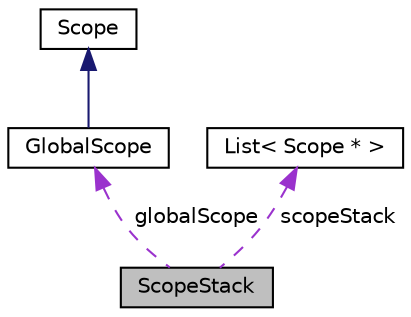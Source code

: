 digraph "ScopeStack"
{
 // LATEX_PDF_SIZE
  edge [fontname="Helvetica",fontsize="10",labelfontname="Helvetica",labelfontsize="10"];
  node [fontname="Helvetica",fontsize="10",shape=record];
  Node1 [label="ScopeStack",height=0.2,width=0.4,color="black", fillcolor="grey75", style="filled", fontcolor="black",tooltip="scope stack"];
  Node2 -> Node1 [dir="back",color="darkorchid3",fontsize="10",style="dashed",label=" globalScope" ,fontname="Helvetica"];
  Node2 [label="GlobalScope",height=0.2,width=0.4,color="black", fillcolor="white", style="filled",URL="$classGlobalScope.html",tooltip=" "];
  Node3 -> Node2 [dir="back",color="midnightblue",fontsize="10",style="solid",fontname="Helvetica"];
  Node3 [label="Scope",height=0.2,width=0.4,color="black", fillcolor="white", style="filled",URL="$classScope.html",tooltip="scope interface"];
  Node4 -> Node1 [dir="back",color="darkorchid3",fontsize="10",style="dashed",label=" scopeStack" ,fontname="Helvetica"];
  Node4 [label="List\< Scope * \>",height=0.2,width=0.4,color="black", fillcolor="white", style="filled",URL="$classList.html",tooltip=" "];
}
